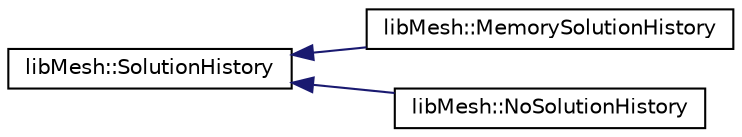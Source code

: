 digraph "Graphical Class Hierarchy"
{
  edge [fontname="Helvetica",fontsize="10",labelfontname="Helvetica",labelfontsize="10"];
  node [fontname="Helvetica",fontsize="10",shape=record];
  rankdir="LR";
  Node1 [label="libMesh::SolutionHistory",height=0.2,width=0.4,color="black", fillcolor="white", style="filled",URL="$classlibMesh_1_1SolutionHistory.html",tooltip="For storing and retrieving timestep data. "];
  Node1 -> Node2 [dir="back",color="midnightblue",fontsize="10",style="solid",fontname="Helvetica"];
  Node2 [label="libMesh::MemorySolutionHistory",height=0.2,width=0.4,color="black", fillcolor="white", style="filled",URL="$classlibMesh_1_1MemorySolutionHistory.html",tooltip="Stores past solutions in memory. "];
  Node1 -> Node3 [dir="back",color="midnightblue",fontsize="10",style="solid",fontname="Helvetica"];
  Node3 [label="libMesh::NoSolutionHistory",height=0.2,width=0.4,color="black", fillcolor="white", style="filled",URL="$classlibMesh_1_1NoSolutionHistory.html",tooltip="For storing and retrieving timestep data. "];
}
